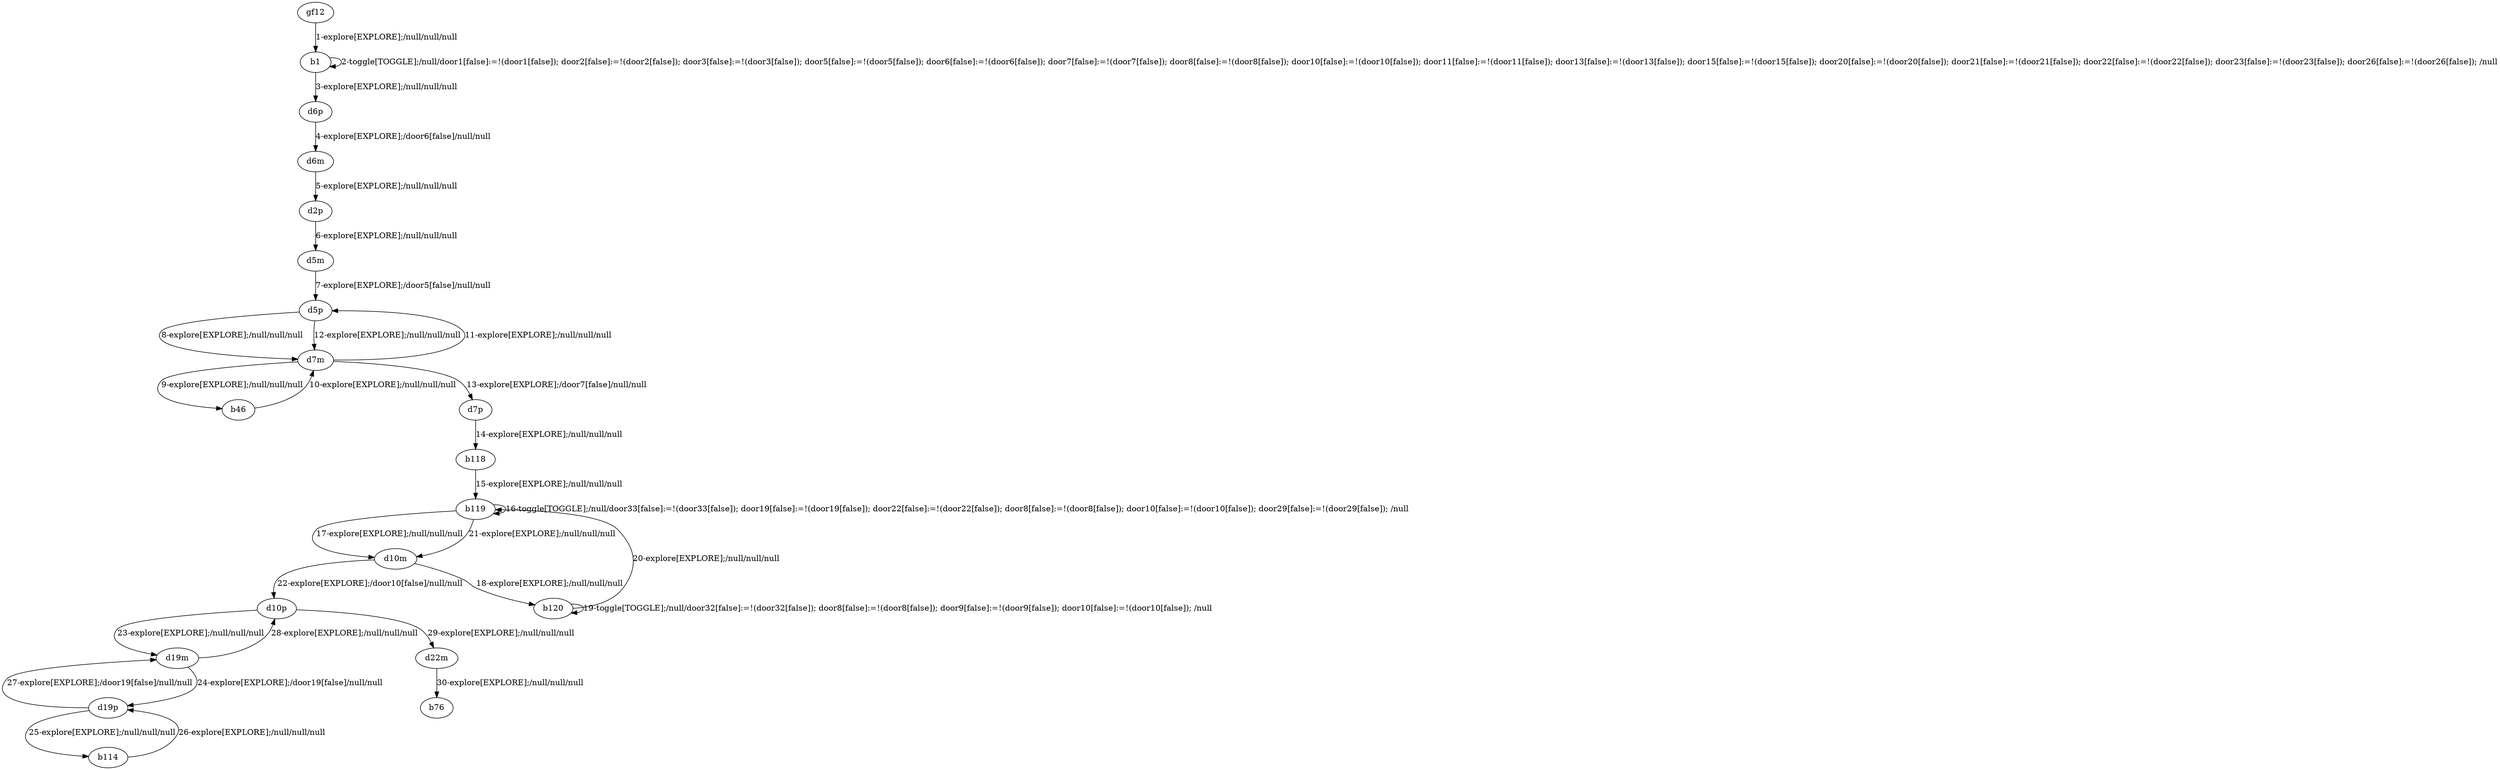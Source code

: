 # Total number of goals covered by this test: 2
# d10p --> d22m
# d22m --> b76

digraph g {
"gf12" -> "b1" [label = "1-explore[EXPLORE];/null/null/null"];
"b1" -> "b1" [label = "2-toggle[TOGGLE];/null/door1[false]:=!(door1[false]); door2[false]:=!(door2[false]); door3[false]:=!(door3[false]); door5[false]:=!(door5[false]); door6[false]:=!(door6[false]); door7[false]:=!(door7[false]); door8[false]:=!(door8[false]); door10[false]:=!(door10[false]); door11[false]:=!(door11[false]); door13[false]:=!(door13[false]); door15[false]:=!(door15[false]); door20[false]:=!(door20[false]); door21[false]:=!(door21[false]); door22[false]:=!(door22[false]); door23[false]:=!(door23[false]); door26[false]:=!(door26[false]); /null"];
"b1" -> "d6p" [label = "3-explore[EXPLORE];/null/null/null"];
"d6p" -> "d6m" [label = "4-explore[EXPLORE];/door6[false]/null/null"];
"d6m" -> "d2p" [label = "5-explore[EXPLORE];/null/null/null"];
"d2p" -> "d5m" [label = "6-explore[EXPLORE];/null/null/null"];
"d5m" -> "d5p" [label = "7-explore[EXPLORE];/door5[false]/null/null"];
"d5p" -> "d7m" [label = "8-explore[EXPLORE];/null/null/null"];
"d7m" -> "b46" [label = "9-explore[EXPLORE];/null/null/null"];
"b46" -> "d7m" [label = "10-explore[EXPLORE];/null/null/null"];
"d7m" -> "d5p" [label = "11-explore[EXPLORE];/null/null/null"];
"d5p" -> "d7m" [label = "12-explore[EXPLORE];/null/null/null"];
"d7m" -> "d7p" [label = "13-explore[EXPLORE];/door7[false]/null/null"];
"d7p" -> "b118" [label = "14-explore[EXPLORE];/null/null/null"];
"b118" -> "b119" [label = "15-explore[EXPLORE];/null/null/null"];
"b119" -> "b119" [label = "16-toggle[TOGGLE];/null/door33[false]:=!(door33[false]); door19[false]:=!(door19[false]); door22[false]:=!(door22[false]); door8[false]:=!(door8[false]); door10[false]:=!(door10[false]); door29[false]:=!(door29[false]); /null"];
"b119" -> "d10m" [label = "17-explore[EXPLORE];/null/null/null"];
"d10m" -> "b120" [label = "18-explore[EXPLORE];/null/null/null"];
"b120" -> "b120" [label = "19-toggle[TOGGLE];/null/door32[false]:=!(door32[false]); door8[false]:=!(door8[false]); door9[false]:=!(door9[false]); door10[false]:=!(door10[false]); /null"];
"b120" -> "b119" [label = "20-explore[EXPLORE];/null/null/null"];
"b119" -> "d10m" [label = "21-explore[EXPLORE];/null/null/null"];
"d10m" -> "d10p" [label = "22-explore[EXPLORE];/door10[false]/null/null"];
"d10p" -> "d19m" [label = "23-explore[EXPLORE];/null/null/null"];
"d19m" -> "d19p" [label = "24-explore[EXPLORE];/door19[false]/null/null"];
"d19p" -> "b114" [label = "25-explore[EXPLORE];/null/null/null"];
"b114" -> "d19p" [label = "26-explore[EXPLORE];/null/null/null"];
"d19p" -> "d19m" [label = "27-explore[EXPLORE];/door19[false]/null/null"];
"d19m" -> "d10p" [label = "28-explore[EXPLORE];/null/null/null"];
"d10p" -> "d22m" [label = "29-explore[EXPLORE];/null/null/null"];
"d22m" -> "b76" [label = "30-explore[EXPLORE];/null/null/null"];
}